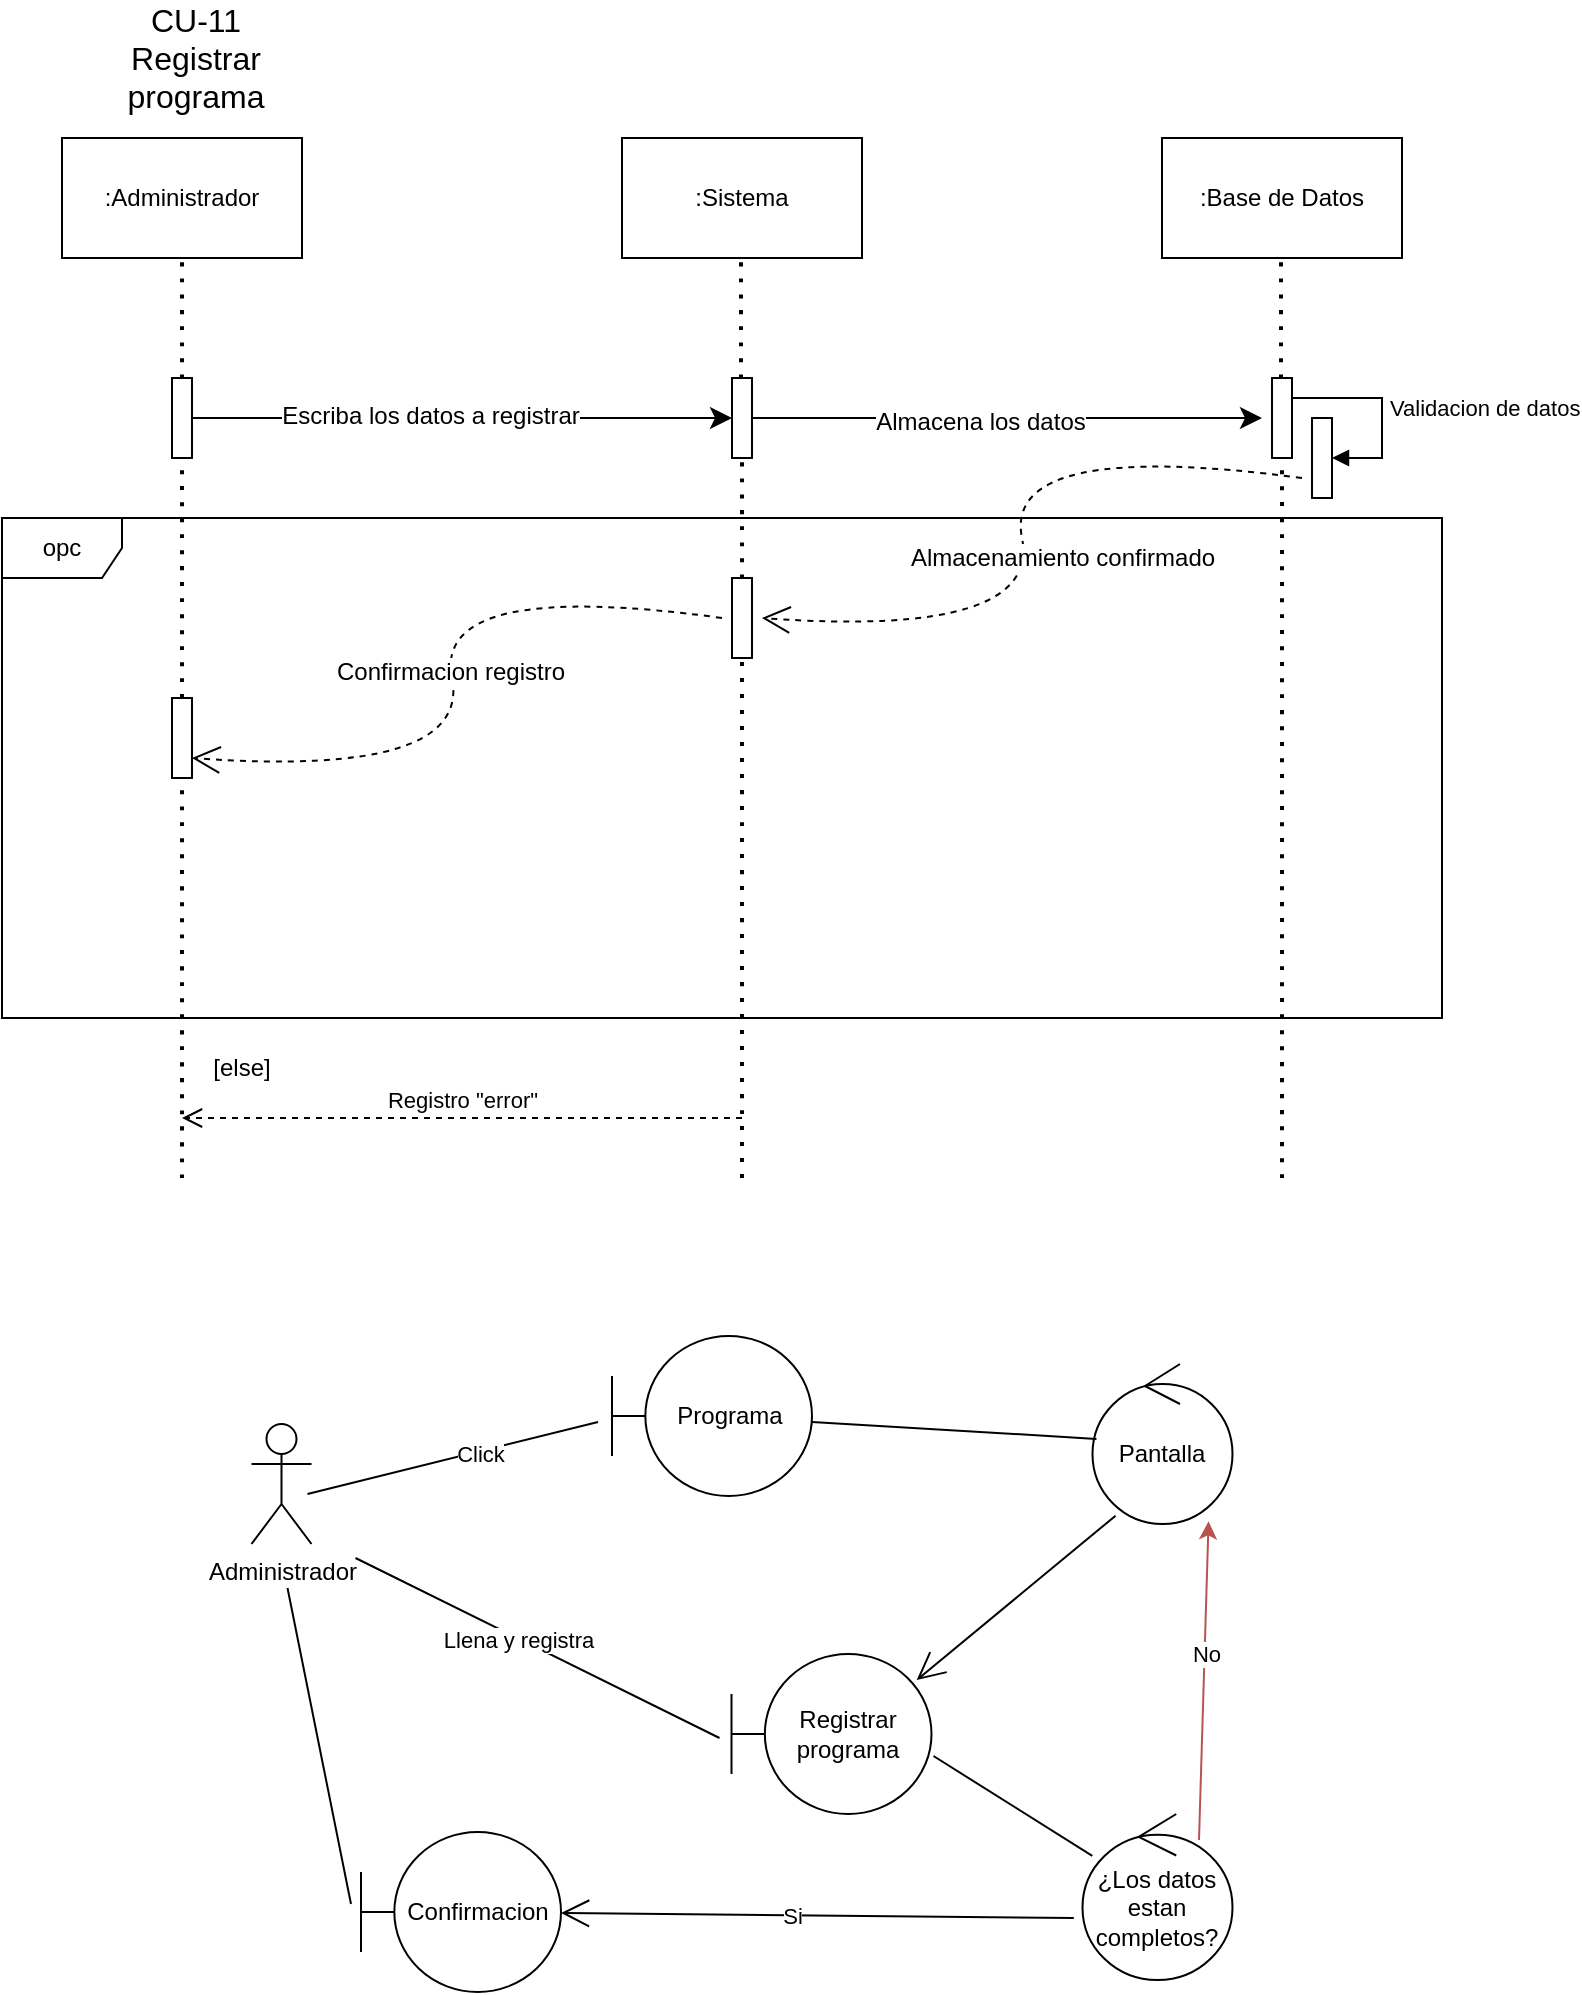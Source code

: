 <mxfile version="21.0.2" type="device"><diagram name="Página-1" id="ARBKHoIkLT9EX6cV916s"><mxGraphModel dx="1050" dy="541" grid="0" gridSize="10" guides="1" tooltips="1" connect="1" arrows="1" fold="1" page="1" pageScale="1" pageWidth="850" pageHeight="1100" math="0" shadow="0"><root><mxCell id="0"/><mxCell id="1" parent="0"/><mxCell id="ZdR2H8aWkyjGQu2LsOim-1" value=":Administrador" style="rounded=0;whiteSpace=wrap;html=1;" parent="1" vertex="1"><mxGeometry x="76" y="77" width="120" height="60" as="geometry"/></mxCell><mxCell id="ZdR2H8aWkyjGQu2LsOim-2" value=":Sistema" style="rounded=0;whiteSpace=wrap;html=1;" parent="1" vertex="1"><mxGeometry x="356" y="77" width="120" height="60" as="geometry"/></mxCell><mxCell id="ZdR2H8aWkyjGQu2LsOim-3" value=":Base de Datos" style="rounded=0;whiteSpace=wrap;html=1;" parent="1" vertex="1"><mxGeometry x="626" y="77" width="120" height="60" as="geometry"/></mxCell><mxCell id="p28RBqveIxsZaeCrX7Qv-13" style="edgeStyle=elbowEdgeStyle;curved=0;rounded=0;orthogonalLoop=1;jettySize=auto;html=1;elbow=vertical;fontSize=12;startSize=8;endSize=8;" parent="1" edge="1"><mxGeometry relative="1" as="geometry"><mxPoint x="141" y="217" as="sourcePoint"/><mxPoint x="411" y="217" as="targetPoint"/></mxGeometry></mxCell><mxCell id="p28RBqveIxsZaeCrX7Qv-14" value="&lt;font style=&quot;font-size: 12px;&quot;&gt;Escriba los datos a registrar&lt;/font&gt;" style="edgeLabel;html=1;align=center;verticalAlign=middle;resizable=0;points=[];fontSize=16;" parent="p28RBqveIxsZaeCrX7Qv-13" vertex="1" connectable="0"><mxGeometry x="-0.123" y="3" relative="1" as="geometry"><mxPoint as="offset"/></mxGeometry></mxCell><mxCell id="p28RBqveIxsZaeCrX7Qv-15" style="edgeStyle=elbowEdgeStyle;curved=0;rounded=0;orthogonalLoop=1;jettySize=auto;html=1;elbow=vertical;fontSize=12;startSize=8;endSize=8;" parent="1" edge="1"><mxGeometry relative="1" as="geometry"><mxPoint x="421" y="217" as="sourcePoint"/><mxPoint x="676" y="217" as="targetPoint"/><Array as="points"><mxPoint x="556" y="217"/></Array></mxGeometry></mxCell><mxCell id="p28RBqveIxsZaeCrX7Qv-16" value="&lt;font style=&quot;font-size: 12px;&quot;&gt;Almacena los datos&lt;/font&gt;" style="edgeLabel;html=1;align=center;verticalAlign=middle;resizable=0;points=[];fontSize=16;" parent="p28RBqveIxsZaeCrX7Qv-15" vertex="1" connectable="0"><mxGeometry x="-0.106" relative="1" as="geometry"><mxPoint as="offset"/></mxGeometry></mxCell><mxCell id="p28RBqveIxsZaeCrX7Qv-18" value="" style="endArrow=none;dashed=1;html=1;dashPattern=1 3;strokeWidth=2;rounded=0;fontSize=12;startSize=8;endSize=8;curved=1;startArrow=none;" parent="1" source="p28RBqveIxsZaeCrX7Qv-19" edge="1"><mxGeometry width="50" height="50" relative="1" as="geometry"><mxPoint x="136" y="477" as="sourcePoint"/><mxPoint x="136" y="137" as="targetPoint"/></mxGeometry></mxCell><mxCell id="p28RBqveIxsZaeCrX7Qv-20" value="" style="endArrow=none;dashed=1;html=1;dashPattern=1 3;strokeWidth=2;rounded=0;fontSize=12;startSize=8;endSize=8;curved=1;startArrow=none;" parent="1" source="p28RBqveIxsZaeCrX7Qv-21" target="p28RBqveIxsZaeCrX7Qv-19" edge="1"><mxGeometry width="50" height="50" relative="1" as="geometry"><mxPoint x="136" y="477" as="sourcePoint"/><mxPoint x="136" y="137" as="targetPoint"/></mxGeometry></mxCell><mxCell id="p28RBqveIxsZaeCrX7Qv-19" value="" style="html=1;points=[];perimeter=orthogonalPerimeter;outlineConnect=0;targetShapes=umlLifeline;portConstraint=eastwest;newEdgeStyle={&quot;edgeStyle&quot;:&quot;elbowEdgeStyle&quot;,&quot;elbow&quot;:&quot;vertical&quot;,&quot;curved&quot;:0,&quot;rounded&quot;:0};fontSize=16;" parent="1" vertex="1"><mxGeometry x="131" y="197" width="10" height="40" as="geometry"/></mxCell><mxCell id="p28RBqveIxsZaeCrX7Qv-22" value="" style="endArrow=none;dashed=1;html=1;dashPattern=1 3;strokeWidth=2;rounded=0;fontSize=12;startSize=8;endSize=8;curved=1;" parent="1" target="p28RBqveIxsZaeCrX7Qv-21" edge="1"><mxGeometry width="50" height="50" relative="1" as="geometry"><mxPoint x="136" y="597" as="sourcePoint"/><mxPoint x="136" y="237" as="targetPoint"/></mxGeometry></mxCell><mxCell id="p28RBqveIxsZaeCrX7Qv-21" value="" style="html=1;points=[];perimeter=orthogonalPerimeter;outlineConnect=0;targetShapes=umlLifeline;portConstraint=eastwest;newEdgeStyle={&quot;edgeStyle&quot;:&quot;elbowEdgeStyle&quot;,&quot;elbow&quot;:&quot;vertical&quot;,&quot;curved&quot;:0,&quot;rounded&quot;:0};fontSize=16;" parent="1" vertex="1"><mxGeometry x="131" y="357" width="10" height="40" as="geometry"/></mxCell><mxCell id="p28RBqveIxsZaeCrX7Qv-25" value="" style="endArrow=none;dashed=1;html=1;dashPattern=1 3;strokeWidth=2;rounded=0;fontSize=12;startSize=8;endSize=8;curved=1;startArrow=none;" parent="1" source="p28RBqveIxsZaeCrX7Qv-29" edge="1"><mxGeometry width="50" height="50" relative="1" as="geometry"><mxPoint x="686" y="477" as="sourcePoint"/><mxPoint x="685.5" y="137" as="targetPoint"/></mxGeometry></mxCell><mxCell id="p28RBqveIxsZaeCrX7Qv-26" value="" style="endArrow=none;dashed=1;html=1;dashPattern=1 3;strokeWidth=2;rounded=0;fontSize=12;startSize=8;endSize=8;curved=1;startArrow=none;" parent="1" source="p28RBqveIxsZaeCrX7Qv-28" edge="1"><mxGeometry width="50" height="50" relative="1" as="geometry"><mxPoint x="416" y="477" as="sourcePoint"/><mxPoint x="415.5" y="137" as="targetPoint"/></mxGeometry></mxCell><mxCell id="p28RBqveIxsZaeCrX7Qv-30" value="" style="endArrow=none;dashed=1;html=1;dashPattern=1 3;strokeWidth=2;rounded=0;fontSize=12;startSize=8;endSize=8;curved=1;startArrow=none;" parent="1" target="p28RBqveIxsZaeCrX7Qv-23" edge="1"><mxGeometry width="50" height="50" relative="1" as="geometry"><mxPoint x="416" y="597" as="sourcePoint"/><mxPoint x="415.5" y="137" as="targetPoint"/></mxGeometry></mxCell><mxCell id="p28RBqveIxsZaeCrX7Qv-23" value="" style="html=1;points=[];perimeter=orthogonalPerimeter;outlineConnect=0;targetShapes=umlLifeline;portConstraint=eastwest;newEdgeStyle={&quot;edgeStyle&quot;:&quot;elbowEdgeStyle&quot;,&quot;elbow&quot;:&quot;vertical&quot;,&quot;curved&quot;:0,&quot;rounded&quot;:0};fontSize=16;" parent="1" vertex="1"><mxGeometry x="411" y="297" width="10" height="40" as="geometry"/></mxCell><mxCell id="p28RBqveIxsZaeCrX7Qv-31" value="" style="endArrow=none;dashed=1;html=1;dashPattern=1 3;strokeWidth=2;rounded=0;fontSize=12;startSize=8;endSize=8;curved=1;startArrow=none;" parent="1" target="p28RBqveIxsZaeCrX7Qv-29" edge="1"><mxGeometry width="50" height="50" relative="1" as="geometry"><mxPoint x="686" y="597" as="sourcePoint"/><mxPoint x="685.5" y="137" as="targetPoint"/></mxGeometry></mxCell><mxCell id="p28RBqveIxsZaeCrX7Qv-29" value="" style="html=1;points=[];perimeter=orthogonalPerimeter;outlineConnect=0;targetShapes=umlLifeline;portConstraint=eastwest;newEdgeStyle={&quot;edgeStyle&quot;:&quot;elbowEdgeStyle&quot;,&quot;elbow&quot;:&quot;vertical&quot;,&quot;curved&quot;:0,&quot;rounded&quot;:0};fontSize=16;" parent="1" vertex="1"><mxGeometry x="681" y="197" width="10" height="40" as="geometry"/></mxCell><mxCell id="p28RBqveIxsZaeCrX7Qv-32" value="" style="endArrow=none;dashed=1;html=1;dashPattern=1 3;strokeWidth=2;rounded=0;fontSize=12;startSize=8;endSize=8;curved=1;startArrow=none;" parent="1" source="p28RBqveIxsZaeCrX7Qv-23" target="p28RBqveIxsZaeCrX7Qv-28" edge="1"><mxGeometry width="50" height="50" relative="1" as="geometry"><mxPoint x="416" y="277" as="sourcePoint"/><mxPoint x="415.5" y="137" as="targetPoint"/></mxGeometry></mxCell><mxCell id="p28RBqveIxsZaeCrX7Qv-28" value="" style="html=1;points=[];perimeter=orthogonalPerimeter;outlineConnect=0;targetShapes=umlLifeline;portConstraint=eastwest;newEdgeStyle={&quot;edgeStyle&quot;:&quot;elbowEdgeStyle&quot;,&quot;elbow&quot;:&quot;vertical&quot;,&quot;curved&quot;:0,&quot;rounded&quot;:0};fontSize=16;" parent="1" vertex="1"><mxGeometry x="411" y="197" width="10" height="40" as="geometry"/></mxCell><mxCell id="p28RBqveIxsZaeCrX7Qv-35" value="Almacenamiento confirmado" style="endArrow=open;endSize=12;dashed=1;html=1;rounded=0;fontSize=12;curved=1;" parent="1" edge="1"><mxGeometry x="0.098" y="18" width="160" relative="1" as="geometry"><mxPoint x="696" y="247" as="sourcePoint"/><mxPoint x="426" y="317" as="targetPoint"/><Array as="points"><mxPoint x="546" y="227"/><mxPoint x="566" y="327"/></Array><mxPoint as="offset"/></mxGeometry></mxCell><mxCell id="p28RBqveIxsZaeCrX7Qv-36" value="Confirmacion registro" style="endArrow=open;endSize=12;dashed=1;html=1;rounded=0;fontSize=12;curved=1;" parent="1" edge="1"><mxGeometry width="160" relative="1" as="geometry"><mxPoint x="406" y="317" as="sourcePoint"/><mxPoint x="141" y="387" as="targetPoint"/><Array as="points"><mxPoint x="261" y="297"/><mxPoint x="281" y="397"/></Array></mxGeometry></mxCell><mxCell id="p28RBqveIxsZaeCrX7Qv-37" value="CU-11 Registrar programa" style="text;html=1;strokeColor=none;fillColor=none;align=center;verticalAlign=middle;whiteSpace=wrap;rounded=0;fontSize=16;" parent="1" vertex="1"><mxGeometry x="98" y="17" width="90" height="40" as="geometry"/></mxCell><mxCell id="ZtP9S90LViBbVFGnREaH-1" value="opc" style="shape=umlFrame;whiteSpace=wrap;html=1;pointerEvents=0;" vertex="1" parent="1"><mxGeometry x="46" y="267" width="720" height="250" as="geometry"/></mxCell><mxCell id="ZtP9S90LViBbVFGnREaH-2" value="Registro &quot;error&quot;" style="html=1;verticalAlign=bottom;endArrow=open;dashed=1;endSize=8;edgeStyle=elbowEdgeStyle;elbow=vertical;curved=0;rounded=0;" edge="1" parent="1"><mxGeometry relative="1" as="geometry"><mxPoint x="416" y="567" as="sourcePoint"/><mxPoint x="136" y="567" as="targetPoint"/></mxGeometry></mxCell><mxCell id="ZtP9S90LViBbVFGnREaH-3" value="[else]" style="text;html=1;strokeColor=none;fillColor=none;align=center;verticalAlign=middle;whiteSpace=wrap;rounded=0;" vertex="1" parent="1"><mxGeometry x="136" y="527" width="60" height="30" as="geometry"/></mxCell><mxCell id="ZtP9S90LViBbVFGnREaH-4" value="" style="html=1;points=[];perimeter=orthogonalPerimeter;outlineConnect=0;targetShapes=umlLifeline;portConstraint=eastwest;newEdgeStyle={&quot;edgeStyle&quot;:&quot;elbowEdgeStyle&quot;,&quot;elbow&quot;:&quot;vertical&quot;,&quot;curved&quot;:0,&quot;rounded&quot;:0};" vertex="1" parent="1"><mxGeometry x="701" y="217" width="10" height="40" as="geometry"/></mxCell><mxCell id="ZtP9S90LViBbVFGnREaH-5" value="Validacion de datos" style="html=1;align=left;spacingLeft=2;endArrow=block;rounded=0;edgeStyle=orthogonalEdgeStyle;curved=0;rounded=0;" edge="1" target="ZtP9S90LViBbVFGnREaH-4" parent="1" source="p28RBqveIxsZaeCrX7Qv-29"><mxGeometry relative="1" as="geometry"><mxPoint x="706" y="197" as="sourcePoint"/><Array as="points"><mxPoint x="736" y="207"/><mxPoint x="736" y="237"/></Array></mxGeometry></mxCell><mxCell id="ZtP9S90LViBbVFGnREaH-9" value="Administrador" style="shape=umlActor;verticalLabelPosition=bottom;verticalAlign=top;html=1;" vertex="1" parent="1"><mxGeometry x="170.75" y="720" width="30" height="60" as="geometry"/></mxCell><mxCell id="ZtP9S90LViBbVFGnREaH-10" value="Programa" style="shape=umlBoundary;whiteSpace=wrap;html=1;" vertex="1" parent="1"><mxGeometry x="351" y="676" width="100" height="80" as="geometry"/></mxCell><mxCell id="ZtP9S90LViBbVFGnREaH-11" value="Registrar programa" style="shape=umlBoundary;whiteSpace=wrap;html=1;" vertex="1" parent="1"><mxGeometry x="410.75" y="835" width="100" height="80" as="geometry"/></mxCell><mxCell id="ZtP9S90LViBbVFGnREaH-12" value="Confirmacion" style="shape=umlBoundary;whiteSpace=wrap;html=1;" vertex="1" parent="1"><mxGeometry x="225.5" y="924" width="100" height="80" as="geometry"/></mxCell><mxCell id="ZtP9S90LViBbVFGnREaH-13" value="Pantalla" style="ellipse;shape=umlControl;whiteSpace=wrap;html=1;" vertex="1" parent="1"><mxGeometry x="591.25" y="690" width="70" height="80" as="geometry"/></mxCell><mxCell id="ZtP9S90LViBbVFGnREaH-14" value="¿Los datos estan completos?" style="ellipse;shape=umlControl;whiteSpace=wrap;html=1;" vertex="1" parent="1"><mxGeometry x="586.25" y="915" width="75" height="83" as="geometry"/></mxCell><mxCell id="ZtP9S90LViBbVFGnREaH-20" value="" style="endArrow=none;html=1;rounded=0;" edge="1" parent="1"><mxGeometry width="50" height="50" relative="1" as="geometry"><mxPoint x="198.75" y="755" as="sourcePoint"/><mxPoint x="344" y="719" as="targetPoint"/></mxGeometry></mxCell><mxCell id="ZtP9S90LViBbVFGnREaH-22" value="Click" style="edgeLabel;html=1;align=center;verticalAlign=middle;resizable=0;points=[];" vertex="1" connectable="0" parent="ZtP9S90LViBbVFGnREaH-20"><mxGeometry x="0.178" y="-1" relative="1" as="geometry"><mxPoint as="offset"/></mxGeometry></mxCell><mxCell id="ZtP9S90LViBbVFGnREaH-21" value="" style="endArrow=none;html=1;rounded=0;" edge="1" parent="1"><mxGeometry width="50" height="50" relative="1" as="geometry"><mxPoint x="220.5" y="960" as="sourcePoint"/><mxPoint x="188.75" y="802" as="targetPoint"/></mxGeometry></mxCell><mxCell id="ZtP9S90LViBbVFGnREaH-23" value="" style="endArrow=none;html=1;rounded=0;" edge="1" parent="1"><mxGeometry width="50" height="50" relative="1" as="geometry"><mxPoint x="222.75" y="787" as="sourcePoint"/><mxPoint x="404.75" y="877" as="targetPoint"/></mxGeometry></mxCell><mxCell id="ZtP9S90LViBbVFGnREaH-24" value="Llena y registra" style="edgeLabel;html=1;align=center;verticalAlign=middle;resizable=0;points=[];" vertex="1" connectable="0" parent="ZtP9S90LViBbVFGnREaH-23"><mxGeometry x="-0.11" relative="1" as="geometry"><mxPoint y="1" as="offset"/></mxGeometry></mxCell><mxCell id="ZtP9S90LViBbVFGnREaH-25" value="" style="endArrow=none;html=1;rounded=0;entryX=0.028;entryY=0.468;entryDx=0;entryDy=0;entryPerimeter=0;" edge="1" parent="1" source="ZtP9S90LViBbVFGnREaH-10" target="ZtP9S90LViBbVFGnREaH-13"><mxGeometry width="50" height="50" relative="1" as="geometry"><mxPoint x="454.75" y="746" as="sourcePoint"/><mxPoint x="582.75" y="748" as="targetPoint"/></mxGeometry></mxCell><mxCell id="ZtP9S90LViBbVFGnREaH-26" value="" style="endArrow=none;html=1;rounded=0;" edge="1" parent="1" target="ZtP9S90LViBbVFGnREaH-14"><mxGeometry width="50" height="50" relative="1" as="geometry"><mxPoint x="511.75" y="886" as="sourcePoint"/><mxPoint x="586.02" y="916.279" as="targetPoint"/></mxGeometry></mxCell><mxCell id="ZtP9S90LViBbVFGnREaH-27" value="" style="endArrow=open;endFill=1;endSize=12;html=1;rounded=0;entryX=0.926;entryY=0.163;entryDx=0;entryDy=0;entryPerimeter=0;exitX=0.165;exitY=0.948;exitDx=0;exitDy=0;exitPerimeter=0;" edge="1" parent="1" source="ZtP9S90LViBbVFGnREaH-13" target="ZtP9S90LViBbVFGnREaH-11"><mxGeometry width="160" relative="1" as="geometry"><mxPoint x="615.75" y="788" as="sourcePoint"/><mxPoint x="775.75" y="788" as="targetPoint"/></mxGeometry></mxCell><mxCell id="ZtP9S90LViBbVFGnREaH-28" value="" style="endArrow=open;endFill=1;endSize=12;html=1;rounded=0;exitX=-0.058;exitY=0.627;exitDx=0;exitDy=0;exitPerimeter=0;" edge="1" parent="1" source="ZtP9S90LViBbVFGnREaH-14" target="ZtP9S90LViBbVFGnREaH-12"><mxGeometry width="160" relative="1" as="geometry"><mxPoint x="584.95" y="948.013" as="sourcePoint"/><mxPoint x="426.75" y="1004" as="targetPoint"/></mxGeometry></mxCell><mxCell id="ZtP9S90LViBbVFGnREaH-31" value="Si" style="edgeLabel;html=1;align=center;verticalAlign=middle;resizable=0;points=[];" vertex="1" connectable="0" parent="ZtP9S90LViBbVFGnREaH-28"><mxGeometry x="0.104" relative="1" as="geometry"><mxPoint as="offset"/></mxGeometry></mxCell><mxCell id="ZtP9S90LViBbVFGnREaH-29" value="" style="endArrow=classic;html=1;rounded=0;entryX=0.829;entryY=0.983;entryDx=0;entryDy=0;entryPerimeter=0;fillColor=#f8cecc;strokeColor=#b85450;" edge="1" parent="1" target="ZtP9S90LViBbVFGnREaH-13"><mxGeometry width="50" height="50" relative="1" as="geometry"><mxPoint x="644.5" y="928" as="sourcePoint"/><mxPoint x="694.5" y="878" as="targetPoint"/></mxGeometry></mxCell><mxCell id="ZtP9S90LViBbVFGnREaH-30" value="No" style="edgeLabel;html=1;align=center;verticalAlign=middle;resizable=0;points=[];" vertex="1" connectable="0" parent="ZtP9S90LViBbVFGnREaH-29"><mxGeometry x="0.166" relative="1" as="geometry"><mxPoint as="offset"/></mxGeometry></mxCell></root></mxGraphModel></diagram></mxfile>